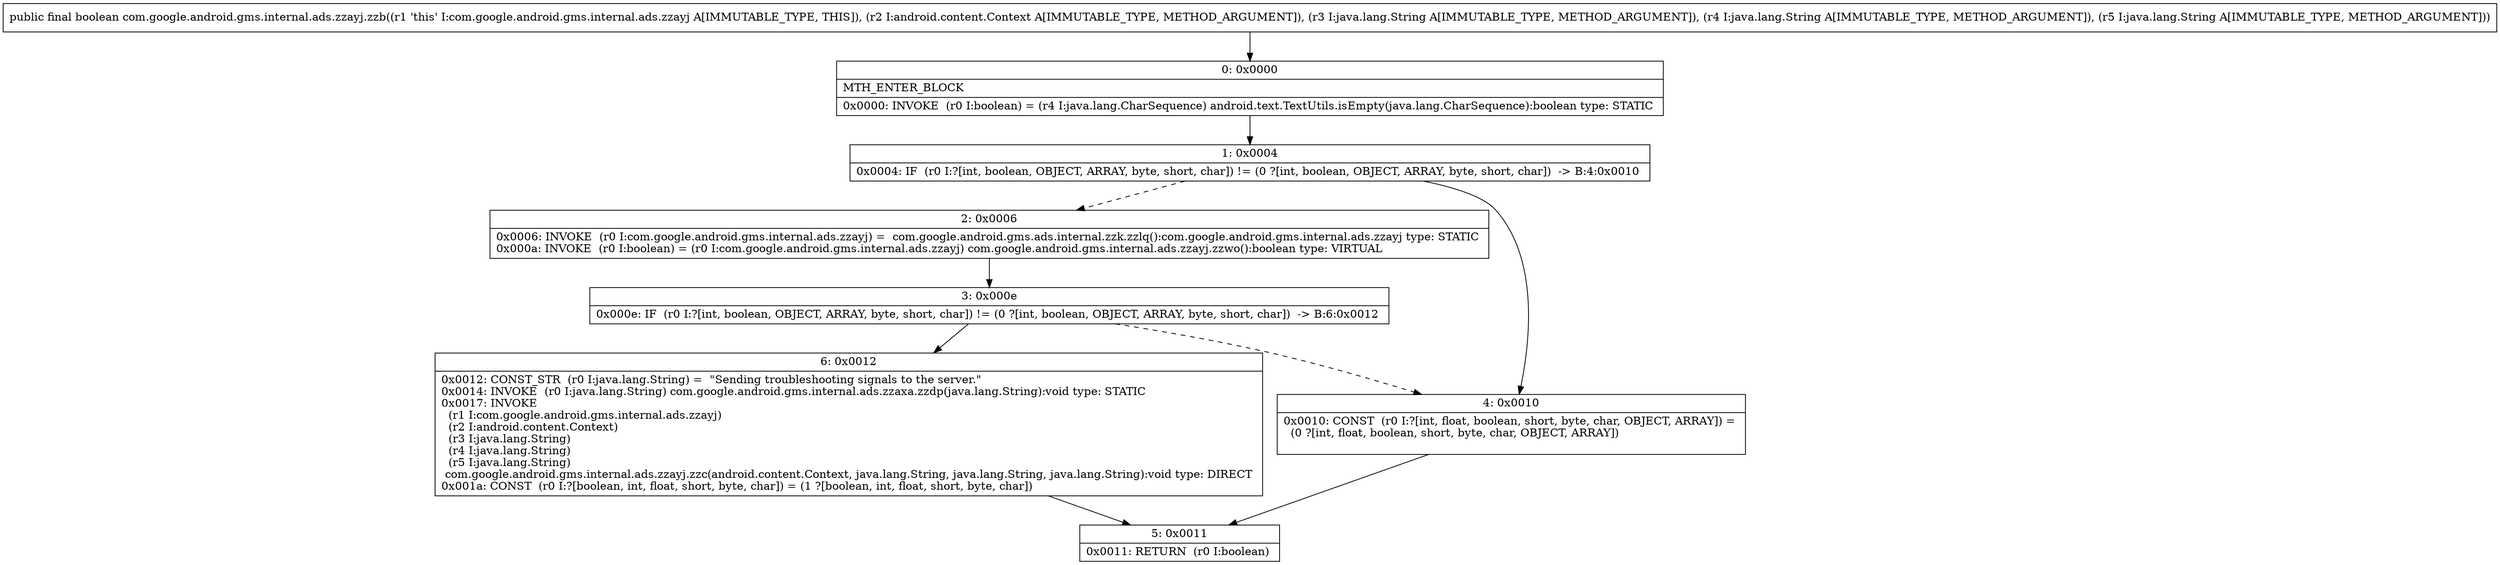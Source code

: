 digraph "CFG forcom.google.android.gms.internal.ads.zzayj.zzb(Landroid\/content\/Context;Ljava\/lang\/String;Ljava\/lang\/String;Ljava\/lang\/String;)Z" {
Node_0 [shape=record,label="{0\:\ 0x0000|MTH_ENTER_BLOCK\l|0x0000: INVOKE  (r0 I:boolean) = (r4 I:java.lang.CharSequence) android.text.TextUtils.isEmpty(java.lang.CharSequence):boolean type: STATIC \l}"];
Node_1 [shape=record,label="{1\:\ 0x0004|0x0004: IF  (r0 I:?[int, boolean, OBJECT, ARRAY, byte, short, char]) != (0 ?[int, boolean, OBJECT, ARRAY, byte, short, char])  \-\> B:4:0x0010 \l}"];
Node_2 [shape=record,label="{2\:\ 0x0006|0x0006: INVOKE  (r0 I:com.google.android.gms.internal.ads.zzayj) =  com.google.android.gms.ads.internal.zzk.zzlq():com.google.android.gms.internal.ads.zzayj type: STATIC \l0x000a: INVOKE  (r0 I:boolean) = (r0 I:com.google.android.gms.internal.ads.zzayj) com.google.android.gms.internal.ads.zzayj.zzwo():boolean type: VIRTUAL \l}"];
Node_3 [shape=record,label="{3\:\ 0x000e|0x000e: IF  (r0 I:?[int, boolean, OBJECT, ARRAY, byte, short, char]) != (0 ?[int, boolean, OBJECT, ARRAY, byte, short, char])  \-\> B:6:0x0012 \l}"];
Node_4 [shape=record,label="{4\:\ 0x0010|0x0010: CONST  (r0 I:?[int, float, boolean, short, byte, char, OBJECT, ARRAY]) = \l  (0 ?[int, float, boolean, short, byte, char, OBJECT, ARRAY])\l \l}"];
Node_5 [shape=record,label="{5\:\ 0x0011|0x0011: RETURN  (r0 I:boolean) \l}"];
Node_6 [shape=record,label="{6\:\ 0x0012|0x0012: CONST_STR  (r0 I:java.lang.String) =  \"Sending troubleshooting signals to the server.\" \l0x0014: INVOKE  (r0 I:java.lang.String) com.google.android.gms.internal.ads.zzaxa.zzdp(java.lang.String):void type: STATIC \l0x0017: INVOKE  \l  (r1 I:com.google.android.gms.internal.ads.zzayj)\l  (r2 I:android.content.Context)\l  (r3 I:java.lang.String)\l  (r4 I:java.lang.String)\l  (r5 I:java.lang.String)\l com.google.android.gms.internal.ads.zzayj.zzc(android.content.Context, java.lang.String, java.lang.String, java.lang.String):void type: DIRECT \l0x001a: CONST  (r0 I:?[boolean, int, float, short, byte, char]) = (1 ?[boolean, int, float, short, byte, char]) \l}"];
MethodNode[shape=record,label="{public final boolean com.google.android.gms.internal.ads.zzayj.zzb((r1 'this' I:com.google.android.gms.internal.ads.zzayj A[IMMUTABLE_TYPE, THIS]), (r2 I:android.content.Context A[IMMUTABLE_TYPE, METHOD_ARGUMENT]), (r3 I:java.lang.String A[IMMUTABLE_TYPE, METHOD_ARGUMENT]), (r4 I:java.lang.String A[IMMUTABLE_TYPE, METHOD_ARGUMENT]), (r5 I:java.lang.String A[IMMUTABLE_TYPE, METHOD_ARGUMENT])) }"];
MethodNode -> Node_0;
Node_0 -> Node_1;
Node_1 -> Node_2[style=dashed];
Node_1 -> Node_4;
Node_2 -> Node_3;
Node_3 -> Node_4[style=dashed];
Node_3 -> Node_6;
Node_4 -> Node_5;
Node_6 -> Node_5;
}

